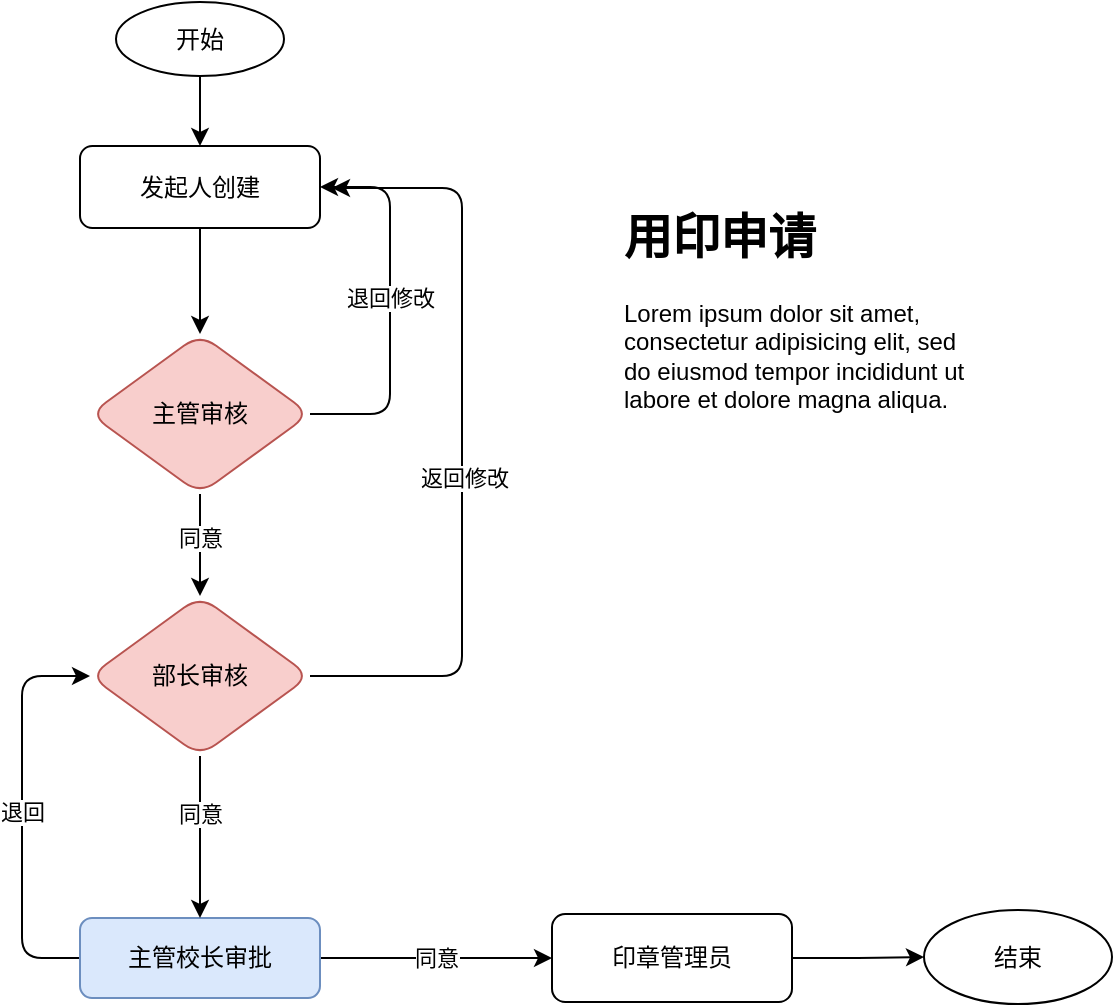 <mxfile version="16.0.3" type="github">
  <diagram id="C5RBs43oDa-KdzZeNtuy" name="Page-1">
    <mxGraphModel dx="946" dy="591" grid="0" gridSize="10" guides="1" tooltips="1" connect="1" arrows="1" fold="1" page="1" pageScale="1" pageWidth="827" pageHeight="1169" background="none" math="0" shadow="0">
      <root>
        <mxCell id="WIyWlLk6GJQsqaUBKTNV-0" />
        <mxCell id="WIyWlLk6GJQsqaUBKTNV-1" parent="WIyWlLk6GJQsqaUBKTNV-0" />
        <mxCell id="VV_bUFrQve4mqlgMbURK-4" value="" style="edgeStyle=orthogonalEdgeStyle;rounded=1;orthogonalLoop=1;jettySize=auto;html=1;" edge="1" parent="WIyWlLk6GJQsqaUBKTNV-1" source="VV_bUFrQve4mqlgMbURK-0" target="VV_bUFrQve4mqlgMbURK-1">
          <mxGeometry relative="1" as="geometry" />
        </mxCell>
        <mxCell id="VV_bUFrQve4mqlgMbURK-0" value="开始" style="ellipse;whiteSpace=wrap;html=1;rounded=1;" vertex="1" parent="WIyWlLk6GJQsqaUBKTNV-1">
          <mxGeometry x="139" y="59" width="84" height="37" as="geometry" />
        </mxCell>
        <mxCell id="VV_bUFrQve4mqlgMbURK-6" value="" style="edgeStyle=orthogonalEdgeStyle;rounded=1;orthogonalLoop=1;jettySize=auto;html=1;" edge="1" parent="WIyWlLk6GJQsqaUBKTNV-1" source="VV_bUFrQve4mqlgMbURK-1" target="VV_bUFrQve4mqlgMbURK-5">
          <mxGeometry relative="1" as="geometry" />
        </mxCell>
        <mxCell id="VV_bUFrQve4mqlgMbURK-1" value="发起人创建" style="rounded=1;whiteSpace=wrap;html=1;" vertex="1" parent="WIyWlLk6GJQsqaUBKTNV-1">
          <mxGeometry x="121" y="131" width="120" height="41" as="geometry" />
        </mxCell>
        <mxCell id="VV_bUFrQve4mqlgMbURK-7" style="edgeStyle=orthogonalEdgeStyle;rounded=1;orthogonalLoop=1;jettySize=auto;html=1;entryX=1;entryY=0.5;entryDx=0;entryDy=0;" edge="1" parent="WIyWlLk6GJQsqaUBKTNV-1" source="VV_bUFrQve4mqlgMbURK-5" target="VV_bUFrQve4mqlgMbURK-1">
          <mxGeometry relative="1" as="geometry">
            <Array as="points">
              <mxPoint x="276" y="265" />
              <mxPoint x="276" y="152" />
            </Array>
          </mxGeometry>
        </mxCell>
        <mxCell id="VV_bUFrQve4mqlgMbURK-8" value="退回修改" style="edgeLabel;html=1;align=center;verticalAlign=middle;resizable=0;points=[];rounded=1;" vertex="1" connectable="0" parent="VV_bUFrQve4mqlgMbURK-7">
          <mxGeometry x="0.047" relative="1" as="geometry">
            <mxPoint as="offset" />
          </mxGeometry>
        </mxCell>
        <mxCell id="VV_bUFrQve4mqlgMbURK-11" value="" style="edgeStyle=orthogonalEdgeStyle;rounded=1;orthogonalLoop=1;jettySize=auto;html=1;entryX=0.5;entryY=0;entryDx=0;entryDy=0;" edge="1" parent="WIyWlLk6GJQsqaUBKTNV-1" source="VV_bUFrQve4mqlgMbURK-5" target="VV_bUFrQve4mqlgMbURK-14">
          <mxGeometry relative="1" as="geometry">
            <mxPoint x="181" y="352" as="targetPoint" />
          </mxGeometry>
        </mxCell>
        <mxCell id="VV_bUFrQve4mqlgMbURK-13" value="同意" style="edgeLabel;html=1;align=center;verticalAlign=middle;resizable=0;points=[];rounded=1;" vertex="1" connectable="0" parent="VV_bUFrQve4mqlgMbURK-11">
          <mxGeometry x="-0.149" relative="1" as="geometry">
            <mxPoint as="offset" />
          </mxGeometry>
        </mxCell>
        <mxCell id="VV_bUFrQve4mqlgMbURK-5" value="主管审核" style="rhombus;whiteSpace=wrap;html=1;fillColor=#f8cecc;strokeColor=#b85450;rounded=1;" vertex="1" parent="WIyWlLk6GJQsqaUBKTNV-1">
          <mxGeometry x="126" y="225" width="110" height="80" as="geometry" />
        </mxCell>
        <mxCell id="VV_bUFrQve4mqlgMbURK-23" value="同意" style="edgeStyle=orthogonalEdgeStyle;rounded=1;orthogonalLoop=1;jettySize=auto;html=1;" edge="1" parent="WIyWlLk6GJQsqaUBKTNV-1" source="VV_bUFrQve4mqlgMbURK-10" target="VV_bUFrQve4mqlgMbURK-22">
          <mxGeometry relative="1" as="geometry" />
        </mxCell>
        <mxCell id="VV_bUFrQve4mqlgMbURK-24" value="退回" style="edgeStyle=orthogonalEdgeStyle;rounded=1;orthogonalLoop=1;jettySize=auto;html=1;entryX=0;entryY=0.5;entryDx=0;entryDy=0;" edge="1" parent="WIyWlLk6GJQsqaUBKTNV-1" source="VV_bUFrQve4mqlgMbURK-10" target="VV_bUFrQve4mqlgMbURK-14">
          <mxGeometry relative="1" as="geometry">
            <Array as="points">
              <mxPoint x="92" y="537" />
              <mxPoint x="92" y="396" />
            </Array>
          </mxGeometry>
        </mxCell>
        <mxCell id="VV_bUFrQve4mqlgMbURK-10" value="主管校长审批" style="rounded=1;whiteSpace=wrap;html=1;fillColor=#dae8fc;strokeColor=#6c8ebf;" vertex="1" parent="WIyWlLk6GJQsqaUBKTNV-1">
          <mxGeometry x="121" y="517" width="120" height="40" as="geometry" />
        </mxCell>
        <mxCell id="VV_bUFrQve4mqlgMbURK-18" value="" style="edgeStyle=orthogonalEdgeStyle;rounded=1;orthogonalLoop=1;jettySize=auto;html=1;" edge="1" parent="WIyWlLk6GJQsqaUBKTNV-1" source="VV_bUFrQve4mqlgMbURK-14" target="VV_bUFrQve4mqlgMbURK-10">
          <mxGeometry relative="1" as="geometry" />
        </mxCell>
        <mxCell id="VV_bUFrQve4mqlgMbURK-21" value="同意" style="edgeLabel;html=1;align=center;verticalAlign=middle;resizable=0;points=[];rounded=1;" vertex="1" connectable="0" parent="VV_bUFrQve4mqlgMbURK-18">
          <mxGeometry x="-0.294" relative="1" as="geometry">
            <mxPoint as="offset" />
          </mxGeometry>
        </mxCell>
        <mxCell id="VV_bUFrQve4mqlgMbURK-19" style="edgeStyle=orthogonalEdgeStyle;rounded=1;orthogonalLoop=1;jettySize=auto;html=1;" edge="1" parent="WIyWlLk6GJQsqaUBKTNV-1" source="VV_bUFrQve4mqlgMbURK-14">
          <mxGeometry relative="1" as="geometry">
            <mxPoint x="247" y="152" as="targetPoint" />
            <Array as="points">
              <mxPoint x="312" y="396" />
              <mxPoint x="312" y="152" />
            </Array>
          </mxGeometry>
        </mxCell>
        <mxCell id="VV_bUFrQve4mqlgMbURK-20" value="返回修改" style="edgeLabel;html=1;align=center;verticalAlign=middle;resizable=0;points=[];rounded=1;" vertex="1" connectable="0" parent="VV_bUFrQve4mqlgMbURK-19">
          <mxGeometry x="-0.091" y="-1" relative="1" as="geometry">
            <mxPoint as="offset" />
          </mxGeometry>
        </mxCell>
        <mxCell id="VV_bUFrQve4mqlgMbURK-14" value="部长审核" style="rhombus;whiteSpace=wrap;html=1;fillColor=#f8cecc;strokeColor=#b85450;rounded=1;" vertex="1" parent="WIyWlLk6GJQsqaUBKTNV-1">
          <mxGeometry x="126" y="356" width="110" height="80" as="geometry" />
        </mxCell>
        <mxCell id="VV_bUFrQve4mqlgMbURK-26" value="" style="edgeStyle=orthogonalEdgeStyle;rounded=1;orthogonalLoop=1;jettySize=auto;html=1;" edge="1" parent="WIyWlLk6GJQsqaUBKTNV-1" source="VV_bUFrQve4mqlgMbURK-22" target="VV_bUFrQve4mqlgMbURK-25">
          <mxGeometry relative="1" as="geometry" />
        </mxCell>
        <mxCell id="VV_bUFrQve4mqlgMbURK-22" value="印章管理员" style="whiteSpace=wrap;html=1;rounded=1;" vertex="1" parent="WIyWlLk6GJQsqaUBKTNV-1">
          <mxGeometry x="357" y="515" width="120" height="44" as="geometry" />
        </mxCell>
        <mxCell id="VV_bUFrQve4mqlgMbURK-25" value="结束" style="ellipse;whiteSpace=wrap;html=1;rounded=1;" vertex="1" parent="WIyWlLk6GJQsqaUBKTNV-1">
          <mxGeometry x="543" y="513" width="94" height="47" as="geometry" />
        </mxCell>
        <mxCell id="VV_bUFrQve4mqlgMbURK-27" value="&lt;h1&gt;用印申请&lt;/h1&gt;&lt;p&gt;Lorem ipsum dolor sit amet, consectetur adipisicing elit, sed do eiusmod tempor incididunt ut labore et dolore magna aliqua.&lt;/p&gt;" style="text;html=1;strokeColor=none;fillColor=none;spacing=5;spacingTop=-20;whiteSpace=wrap;overflow=hidden;rounded=1;" vertex="1" parent="WIyWlLk6GJQsqaUBKTNV-1">
          <mxGeometry x="388" y="157" width="190" height="120" as="geometry" />
        </mxCell>
      </root>
    </mxGraphModel>
  </diagram>
</mxfile>
